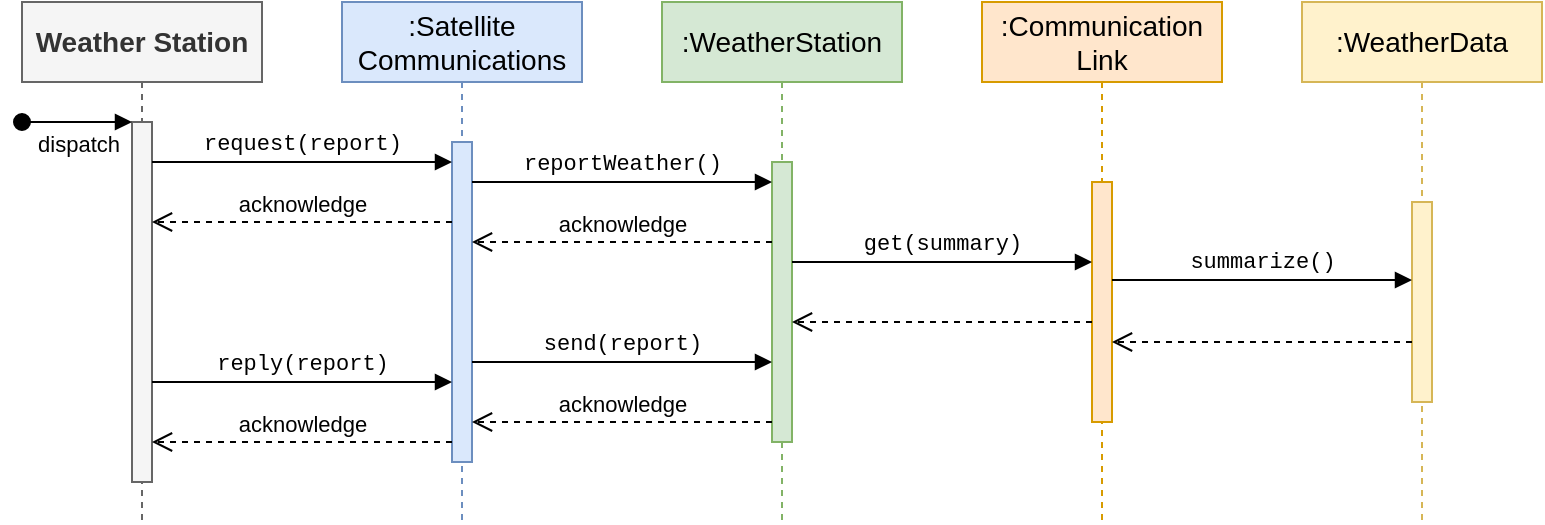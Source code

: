 <mxfile version="23.1.5" type="device">
  <diagram name="Page-1" id="2YBvvXClWsGukQMizWep">
    <mxGraphModel dx="1482" dy="805" grid="1" gridSize="10" guides="1" tooltips="1" connect="1" arrows="1" fold="1" page="1" pageScale="1" pageWidth="840" pageHeight="340" math="0" shadow="0">
      <root>
        <mxCell id="0" />
        <mxCell id="1" parent="0" />
        <mxCell id="aM9ryv3xv72pqoxQDRHE-1" value="&lt;b&gt;&lt;font style=&quot;font-size: 14px;&quot;&gt;Weather Station&lt;/font&gt;&lt;/b&gt;" style="shape=umlLifeline;perimeter=lifelinePerimeter;whiteSpace=wrap;html=1;container=0;dropTarget=0;collapsible=0;recursiveResize=0;outlineConnect=0;portConstraint=eastwest;newEdgeStyle={&quot;edgeStyle&quot;:&quot;elbowEdgeStyle&quot;,&quot;elbow&quot;:&quot;vertical&quot;,&quot;curved&quot;:0,&quot;rounded&quot;:0};fillColor=#f5f5f5;strokeColor=#666666;fontColor=#333333;" parent="1" vertex="1">
          <mxGeometry x="40" y="40" width="120" height="260" as="geometry" />
        </mxCell>
        <mxCell id="aM9ryv3xv72pqoxQDRHE-2" value="" style="html=1;points=[];perimeter=orthogonalPerimeter;outlineConnect=0;targetShapes=umlLifeline;portConstraint=eastwest;newEdgeStyle={&quot;edgeStyle&quot;:&quot;elbowEdgeStyle&quot;,&quot;elbow&quot;:&quot;vertical&quot;,&quot;curved&quot;:0,&quot;rounded&quot;:0};fillColor=#f5f5f5;strokeColor=#666666;fontColor=#333333;" parent="aM9ryv3xv72pqoxQDRHE-1" vertex="1">
          <mxGeometry x="55" y="60" width="10" height="180" as="geometry" />
        </mxCell>
        <mxCell id="aM9ryv3xv72pqoxQDRHE-3" value="dispatch" style="html=1;verticalAlign=bottom;startArrow=oval;endArrow=block;startSize=8;edgeStyle=elbowEdgeStyle;elbow=vertical;curved=0;rounded=0;" parent="aM9ryv3xv72pqoxQDRHE-1" edge="1">
          <mxGeometry y="-20" relative="1" as="geometry">
            <mxPoint y="60" as="sourcePoint" />
            <mxPoint x="55" y="60.143" as="targetPoint" />
            <mxPoint as="offset" />
          </mxGeometry>
        </mxCell>
        <mxCell id="aM9ryv3xv72pqoxQDRHE-5" value="&lt;font style=&quot;font-size: 14px;&quot;&gt;:Satellite&lt;br&gt;Communications&lt;/font&gt;" style="shape=umlLifeline;perimeter=lifelinePerimeter;whiteSpace=wrap;html=1;container=0;dropTarget=0;collapsible=0;recursiveResize=0;outlineConnect=0;portConstraint=eastwest;newEdgeStyle={&quot;edgeStyle&quot;:&quot;elbowEdgeStyle&quot;,&quot;elbow&quot;:&quot;vertical&quot;,&quot;curved&quot;:0,&quot;rounded&quot;:0};fillColor=#dae8fc;strokeColor=#6c8ebf;" parent="1" vertex="1">
          <mxGeometry x="200" y="40" width="120" height="260" as="geometry" />
        </mxCell>
        <mxCell id="aM9ryv3xv72pqoxQDRHE-6" value="" style="html=1;points=[];perimeter=orthogonalPerimeter;outlineConnect=0;targetShapes=umlLifeline;portConstraint=eastwest;newEdgeStyle={&quot;edgeStyle&quot;:&quot;elbowEdgeStyle&quot;,&quot;elbow&quot;:&quot;vertical&quot;,&quot;curved&quot;:0,&quot;rounded&quot;:0};fillColor=#dae8fc;strokeColor=#6c8ebf;" parent="aM9ryv3xv72pqoxQDRHE-5" vertex="1">
          <mxGeometry x="55" y="70" width="10" height="160" as="geometry" />
        </mxCell>
        <mxCell id="aM9ryv3xv72pqoxQDRHE-7" value="&lt;font face=&quot;Courier New&quot;&gt;request(report)&lt;/font&gt;" style="html=1;verticalAlign=bottom;endArrow=block;edgeStyle=elbowEdgeStyle;elbow=horizontal;curved=0;rounded=0;" parent="1" source="aM9ryv3xv72pqoxQDRHE-2" target="aM9ryv3xv72pqoxQDRHE-6" edge="1">
          <mxGeometry relative="1" as="geometry">
            <mxPoint x="110" y="120" as="sourcePoint" />
            <Array as="points">
              <mxPoint x="180" y="120" />
            </Array>
            <mxPoint x="240" y="120" as="targetPoint" />
          </mxGeometry>
        </mxCell>
        <mxCell id="aM9ryv3xv72pqoxQDRHE-8" value="&lt;font face=&quot;Helvetica&quot;&gt;acknowledge&lt;/font&gt;" style="html=1;verticalAlign=bottom;endArrow=open;dashed=1;endSize=8;edgeStyle=elbowEdgeStyle;elbow=vertical;curved=0;rounded=0;" parent="1" source="aM9ryv3xv72pqoxQDRHE-6" target="aM9ryv3xv72pqoxQDRHE-2" edge="1">
          <mxGeometry x="0.002" relative="1" as="geometry">
            <mxPoint x="120" y="150" as="targetPoint" />
            <Array as="points">
              <mxPoint x="190" y="150" />
            </Array>
            <mxPoint x="240" y="150" as="sourcePoint" />
            <mxPoint as="offset" />
          </mxGeometry>
        </mxCell>
        <mxCell id="oU_EFUuMYxY8JqqmqASX-5" value="&lt;font style=&quot;font-size: 14px;&quot;&gt;:WeatherStation&lt;/font&gt;" style="shape=umlLifeline;perimeter=lifelinePerimeter;whiteSpace=wrap;html=1;container=0;dropTarget=0;collapsible=0;recursiveResize=0;outlineConnect=0;portConstraint=eastwest;newEdgeStyle={&quot;edgeStyle&quot;:&quot;elbowEdgeStyle&quot;,&quot;elbow&quot;:&quot;vertical&quot;,&quot;curved&quot;:0,&quot;rounded&quot;:0};fillColor=#d5e8d4;strokeColor=#82b366;" parent="1" vertex="1">
          <mxGeometry x="360" y="40" width="120" height="260" as="geometry" />
        </mxCell>
        <mxCell id="oU_EFUuMYxY8JqqmqASX-6" value="" style="html=1;points=[];perimeter=orthogonalPerimeter;outlineConnect=0;targetShapes=umlLifeline;portConstraint=eastwest;newEdgeStyle={&quot;edgeStyle&quot;:&quot;elbowEdgeStyle&quot;,&quot;elbow&quot;:&quot;vertical&quot;,&quot;curved&quot;:0,&quot;rounded&quot;:0};fillColor=#d5e8d4;strokeColor=#82b366;" parent="oU_EFUuMYxY8JqqmqASX-5" vertex="1">
          <mxGeometry x="55" y="80" width="10" height="140" as="geometry" />
        </mxCell>
        <mxCell id="oU_EFUuMYxY8JqqmqASX-7" value="&lt;font style=&quot;font-size: 14px;&quot;&gt;:Communication&lt;br&gt;Link&lt;/font&gt;" style="shape=umlLifeline;perimeter=lifelinePerimeter;whiteSpace=wrap;html=1;container=0;dropTarget=0;collapsible=0;recursiveResize=0;outlineConnect=0;portConstraint=eastwest;newEdgeStyle={&quot;edgeStyle&quot;:&quot;elbowEdgeStyle&quot;,&quot;elbow&quot;:&quot;vertical&quot;,&quot;curved&quot;:0,&quot;rounded&quot;:0};fillColor=#ffe6cc;strokeColor=#d79b00;" parent="1" vertex="1">
          <mxGeometry x="520" y="40" width="120" height="260" as="geometry" />
        </mxCell>
        <mxCell id="oU_EFUuMYxY8JqqmqASX-8" value="" style="html=1;points=[];perimeter=orthogonalPerimeter;outlineConnect=0;targetShapes=umlLifeline;portConstraint=eastwest;newEdgeStyle={&quot;edgeStyle&quot;:&quot;elbowEdgeStyle&quot;,&quot;elbow&quot;:&quot;vertical&quot;,&quot;curved&quot;:0,&quot;rounded&quot;:0};fillColor=#ffe6cc;strokeColor=#d79b00;" parent="oU_EFUuMYxY8JqqmqASX-7" vertex="1">
          <mxGeometry x="55" y="90" width="10" height="120" as="geometry" />
        </mxCell>
        <mxCell id="oU_EFUuMYxY8JqqmqASX-9" value="&lt;font style=&quot;font-size: 14px;&quot;&gt;:WeatherData&lt;/font&gt;" style="shape=umlLifeline;perimeter=lifelinePerimeter;whiteSpace=wrap;html=1;container=0;dropTarget=0;collapsible=0;recursiveResize=0;outlineConnect=0;portConstraint=eastwest;newEdgeStyle={&quot;edgeStyle&quot;:&quot;elbowEdgeStyle&quot;,&quot;elbow&quot;:&quot;vertical&quot;,&quot;curved&quot;:0,&quot;rounded&quot;:0};fillColor=#fff2cc;strokeColor=#d6b656;" parent="1" vertex="1">
          <mxGeometry x="680" y="40" width="120" height="260" as="geometry" />
        </mxCell>
        <mxCell id="oU_EFUuMYxY8JqqmqASX-10" value="" style="html=1;points=[];perimeter=orthogonalPerimeter;outlineConnect=0;targetShapes=umlLifeline;portConstraint=eastwest;newEdgeStyle={&quot;edgeStyle&quot;:&quot;elbowEdgeStyle&quot;,&quot;elbow&quot;:&quot;vertical&quot;,&quot;curved&quot;:0,&quot;rounded&quot;:0};fillColor=#fff2cc;strokeColor=#d6b656;" parent="oU_EFUuMYxY8JqqmqASX-9" vertex="1">
          <mxGeometry x="55" y="100" width="10" height="100" as="geometry" />
        </mxCell>
        <mxCell id="oU_EFUuMYxY8JqqmqASX-14" value="&lt;font face=&quot;Courier New&quot;&gt;reply(report)&lt;/font&gt;" style="html=1;verticalAlign=bottom;endArrow=block;edgeStyle=elbowEdgeStyle;elbow=horizontal;curved=0;rounded=0;" parent="1" source="aM9ryv3xv72pqoxQDRHE-2" target="aM9ryv3xv72pqoxQDRHE-6" edge="1">
          <mxGeometry relative="1" as="geometry">
            <mxPoint x="120" y="230" as="sourcePoint" />
            <Array as="points">
              <mxPoint x="220" y="230" />
              <mxPoint x="140" y="220" />
              <mxPoint x="180" y="200" />
              <mxPoint x="210" y="200" />
              <mxPoint x="175" y="190" />
            </Array>
            <mxPoint x="240" y="230" as="targetPoint" />
          </mxGeometry>
        </mxCell>
        <mxCell id="oU_EFUuMYxY8JqqmqASX-15" value="acknowledge" style="html=1;verticalAlign=bottom;endArrow=open;dashed=1;endSize=8;edgeStyle=elbowEdgeStyle;elbow=vertical;curved=0;rounded=0;" parent="1" source="aM9ryv3xv72pqoxQDRHE-6" target="aM9ryv3xv72pqoxQDRHE-2" edge="1">
          <mxGeometry relative="1" as="geometry">
            <mxPoint x="120" y="260" as="targetPoint" />
            <Array as="points">
              <mxPoint x="180" y="260" />
            </Array>
            <mxPoint x="240" y="260" as="sourcePoint" />
          </mxGeometry>
        </mxCell>
        <mxCell id="oU_EFUuMYxY8JqqmqASX-16" value="&lt;font face=&quot;Courier New&quot;&gt;reportWeather()&lt;/font&gt;" style="html=1;verticalAlign=bottom;endArrow=block;edgeStyle=elbowEdgeStyle;elbow=vertical;curved=0;rounded=0;" parent="1" source="aM9ryv3xv72pqoxQDRHE-6" target="oU_EFUuMYxY8JqqmqASX-6" edge="1">
          <mxGeometry relative="1" as="geometry">
            <mxPoint x="290" y="130" as="sourcePoint" />
            <Array as="points">
              <mxPoint x="335" y="130" />
            </Array>
            <mxPoint x="400" y="130" as="targetPoint" />
          </mxGeometry>
        </mxCell>
        <mxCell id="oU_EFUuMYxY8JqqmqASX-17" value="acknowledge" style="html=1;verticalAlign=bottom;endArrow=open;dashed=1;endSize=8;edgeStyle=elbowEdgeStyle;elbow=vertical;curved=0;rounded=0;" parent="1" source="oU_EFUuMYxY8JqqmqASX-6" target="aM9ryv3xv72pqoxQDRHE-6" edge="1">
          <mxGeometry relative="1" as="geometry">
            <mxPoint x="280" y="160" as="targetPoint" />
            <Array as="points">
              <mxPoint x="360" y="160" />
              <mxPoint x="345" y="170" />
            </Array>
            <mxPoint x="400" y="160" as="sourcePoint" />
          </mxGeometry>
        </mxCell>
        <mxCell id="oU_EFUuMYxY8JqqmqASX-21" value="&lt;font face=&quot;Courier New&quot;&gt;send(report)&lt;/font&gt;" style="html=1;verticalAlign=bottom;endArrow=block;edgeStyle=elbowEdgeStyle;elbow=vertical;curved=0;rounded=0;" parent="1" source="aM9ryv3xv72pqoxQDRHE-6" target="oU_EFUuMYxY8JqqmqASX-6" edge="1">
          <mxGeometry relative="1" as="geometry">
            <mxPoint x="280" y="220" as="sourcePoint" />
            <Array as="points">
              <mxPoint x="375" y="220" />
              <mxPoint x="385" y="210" />
              <mxPoint x="330" y="190" />
              <mxPoint x="360" y="190" />
              <mxPoint x="325" y="180" />
            </Array>
            <mxPoint x="400" y="220" as="targetPoint" />
          </mxGeometry>
        </mxCell>
        <mxCell id="oU_EFUuMYxY8JqqmqASX-22" value="acknowledge" style="html=1;verticalAlign=bottom;endArrow=open;dashed=1;endSize=8;edgeStyle=elbowEdgeStyle;elbow=vertical;curved=0;rounded=0;" parent="1" source="oU_EFUuMYxY8JqqmqASX-6" target="aM9ryv3xv72pqoxQDRHE-6" edge="1">
          <mxGeometry x="0.002" relative="1" as="geometry">
            <mxPoint x="280" y="250" as="targetPoint" />
            <Array as="points">
              <mxPoint x="350" y="250" />
              <mxPoint x="360" y="270" />
              <mxPoint x="325" y="230" />
            </Array>
            <mxPoint x="400" y="250" as="sourcePoint" />
            <mxPoint as="offset" />
          </mxGeometry>
        </mxCell>
        <mxCell id="oU_EFUuMYxY8JqqmqASX-23" value="&lt;font face=&quot;Courier New&quot;&gt;get(summary)&lt;/font&gt;" style="html=1;verticalAlign=bottom;endArrow=block;edgeStyle=elbowEdgeStyle;elbow=vertical;curved=0;rounded=0;" parent="1" source="oU_EFUuMYxY8JqqmqASX-6" target="oU_EFUuMYxY8JqqmqASX-8" edge="1">
          <mxGeometry x="0.002" relative="1" as="geometry">
            <mxPoint x="440" y="170" as="sourcePoint" />
            <Array as="points">
              <mxPoint x="470" y="170" />
              <mxPoint x="530" y="180" />
              <mxPoint x="510" y="190" />
              <mxPoint x="480" y="170" />
            </Array>
            <mxPoint x="560" y="170" as="targetPoint" />
            <mxPoint as="offset" />
          </mxGeometry>
        </mxCell>
        <mxCell id="oU_EFUuMYxY8JqqmqASX-24" value="" style="html=1;verticalAlign=bottom;endArrow=open;dashed=1;endSize=8;edgeStyle=elbowEdgeStyle;elbow=vertical;curved=0;rounded=0;" parent="1" source="oU_EFUuMYxY8JqqmqASX-8" target="oU_EFUuMYxY8JqqmqASX-6" edge="1">
          <mxGeometry relative="1" as="geometry">
            <mxPoint x="440" y="200" as="targetPoint" />
            <Array as="points">
              <mxPoint x="510" y="200" />
              <mxPoint x="540" y="220" />
              <mxPoint x="500" y="220" />
              <mxPoint x="490" y="190" />
            </Array>
            <mxPoint x="560" y="200" as="sourcePoint" />
          </mxGeometry>
        </mxCell>
        <mxCell id="oU_EFUuMYxY8JqqmqASX-25" value="&lt;font face=&quot;Courier New&quot;&gt;summarize()&lt;/font&gt;" style="html=1;verticalAlign=bottom;endArrow=block;edgeStyle=elbowEdgeStyle;elbow=vertical;curved=0;rounded=0;" parent="1" source="oU_EFUuMYxY8JqqmqASX-8" target="oU_EFUuMYxY8JqqmqASX-10" edge="1">
          <mxGeometry relative="1" as="geometry">
            <mxPoint x="600" y="180" as="sourcePoint" />
            <Array as="points">
              <mxPoint x="620" y="179" />
            </Array>
            <mxPoint x="730" y="179" as="targetPoint" />
          </mxGeometry>
        </mxCell>
        <mxCell id="oU_EFUuMYxY8JqqmqASX-26" value="" style="html=1;verticalAlign=bottom;endArrow=open;dashed=1;endSize=8;edgeStyle=elbowEdgeStyle;elbow=vertical;curved=0;rounded=0;" parent="1" source="oU_EFUuMYxY8JqqmqASX-10" target="oU_EFUuMYxY8JqqmqASX-8" edge="1">
          <mxGeometry relative="1" as="geometry">
            <mxPoint x="600" y="210" as="targetPoint" />
            <Array as="points">
              <mxPoint x="640" y="210" />
              <mxPoint x="650" y="220" />
            </Array>
            <mxPoint x="720" y="210" as="sourcePoint" />
          </mxGeometry>
        </mxCell>
      </root>
    </mxGraphModel>
  </diagram>
</mxfile>
